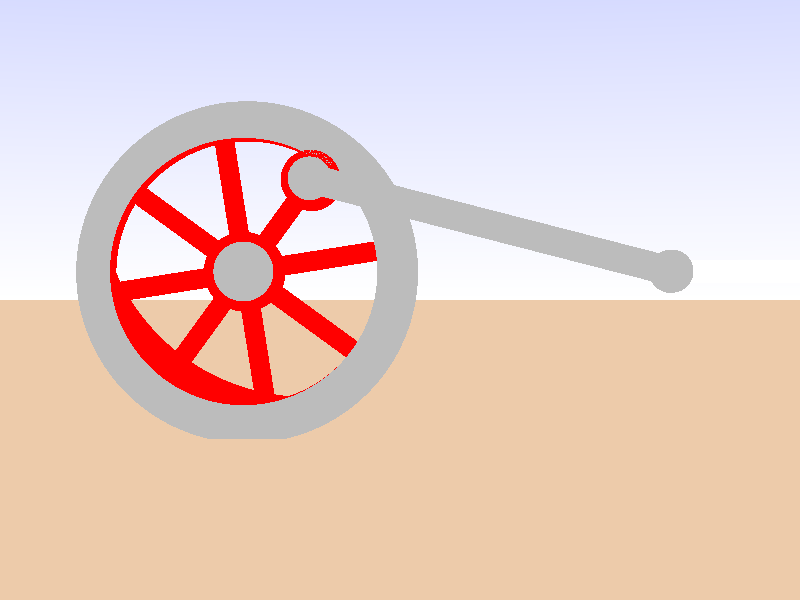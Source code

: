 // POV-Ray 3.6/3.7 Scene File/ 3.7 Scene File "con_rod1.pov"
// created by Friedrich A. Lohmueller, 2003, update 2010/Jan-2011.
// Demonstrates an animated connecting rod.
//--------------------------------------------------------------------------
#version 3.6; // 3.7;
global_settings{ assumed_gamma 1.0 }
#default{ finish{ ambient 0.1 diffuse 0.9 conserve_energy}}
//--------------------------------------------------------------------------
#include "colors.inc"
#include "textures.inc"
#include "metals.inc"
//--------------------------------------------------------------------------
// camera ------------------------------------------------------------------
#declare Camera_0 = camera {/*ultra_wide_angle*/ angle 30
                            location  <0.0 , 0.5 ,-5.3>
                            right     x*image_width/image_height
                            look_at   <0.0 , 0.5 , 0.0>}
camera{Camera_0}
// sun ---------------------------------------------------------------------
light_source{< 500, 1000,-2500> color White}
// sky ---------------------------------------------------------------------
sky_sphere { pigment { gradient <0,1,0>
                       color_map { [0.00 rgb <1.0,1.0,1.0>]
                                   [0.30 rgb <0.0,0.1,1.0>]
                                   [0.70 rgb <0.0,0.1,1.0>]
                                   [1.00 rgb <1.0,1.0,1.0>]
                                 }
                       scale 2
                     } // end of pigment
           } //end of skysphere
// fog ---------------------------------------------------------------------
fog{fog_type   2
    distance   50
    color      White
    fog_offset 0.1
    fog_alt    2.0
    turbulence 0.8}
// ground ------------------------------------------------------------------
plane{ <0,1,0>, 0
       texture{ pigment {color rgb <0.85,0.6,0.4>}
              } // end of texture
     } // end of plane
//--------------------------------------------------------------------------
//---------------------------- objects in scene ----------------------------
//--------------------------------------------------------------------------

//------------------------------------------------------------------------
#declare D = 0.001;   // just a little bit
//------------------------------------------------------------------------

// --------------------------------------------------------------- textures
#declare Wheel_Metal =
        texture{ pigment{color rgb<1,1,1>*0.5 }
                 finish { phong 1 reflection 0.2}}
#declare Wheel_Metal_2 =
        texture{Polished_Chrome pigment{quick_color White}
                finish { phong 1}}
#declare Wheel_Texture =
        texture{ pigment{color Red }
                 finish { phong 1}}
//-------------------------------------------------------------------


//-------------------------------------------------------------- dimensions
#declare Wheel_angle = 360*(clock+0.15);// angle of rotation -  Drehwinkel des Rades

#declare Wheel_Radius    = 0.550; // wheel radius     - Radradius
#declare Wheel_HalfWidth = 0.050; // half Wheel_width - halbe Radbreite
#declare Flange_Overhang = 0.065; // flange overhang  - Spurkanz Ueberhang
#declare Flange_Width    = 0.020; // flange width     - Spurkanz Weite

#declare Wheel_Ring   = 0.080;
#declare Hub_Radius   = 0.140; // Hub          - Radnabe
#declare Spoke_Radius = 0.035; // Spoke radius - Speichenradius



//------------------------------------------------------------------- Wheel
#declare Wheel =
union{
 difference{
 union{
        cone{ <0,0,Wheel_HalfWidth>, Wheel_Radius,
              <0,0,Wheel_HalfWidth+ Flange_Width >, Wheel_Radius+Flange_Overhang}
        cylinder{ <0,0,-Wheel_HalfWidth>,<0,0,Wheel_HalfWidth>,Wheel_Radius }
        texture{ Wheel_Metal }
      }// end of inner union

 cylinder{ <0,0,-Wheel_Radius-D>,<0,0,Wheel_Radius+Flange_Width+D>,  Wheel_Radius-Wheel_Ring
           texture{ Wheel_Texture } }
 } // end of difference

 cylinder{ <0,0,-Wheel_HalfWidth>,<0,0,Wheel_HalfWidth>,Hub_Radius   // kernel
          texture{ Wheel_Texture } }

 cylinder{ <0,0,-Wheel_HalfWidth-0.01>,<0,0,Wheel_HalfWidth+0.01>,Hub_Radius*0.75  // kernel
          texture{ Wheel_Metal } }
 cylinder{ <0,0,-Wheel_HalfWidth-0.02>,<0,0,Wheel_HalfWidth+0.02>,Hub_Radius*0.5   // kernel
          texture{ Wheel_Metal } }

 #local Nr = 0;     // start
 #local EndNr = 8; // end
 #while (Nr< EndNr)
   cylinder {<-Wheel_Radius+D,0,0>,<Wheel_Radius-D,0,0>,Spoke_Radius
             texture{ Wheel_Texture }
             rotate<0,0,Nr * 360/EndNr>}
 #declare Nr = Nr + 1;    // next Nr
 #end // ---------------  end of loop

} // end of union ------------------


//-------------------------------------------------------------------  connecting rod

#declare Connecting_radius = 0.4;//Connecting_radius-  Pleuelansatzradius = Radius, an dem die Connecting_Rod ansetzt
#declare Connecting_Rod_Len = 1.3;
#declare Connecting_x =  Connecting_radius * cos(radians(Wheel_angle));
#declare Connecting_y =  Connecting_radius * sin(radians(Wheel_angle));
#declare Connecting_Rod_y = Connecting_y;
#declare Connecting_Rod_x = sqrt(Connecting_Rod_Len*Connecting_Rod_Len-Connecting_Rod_y*Connecting_Rod_y);
#declare Connecting_Rod_Angle = degrees(atan2(Connecting_Rod_y,Connecting_Rod_x));

//----------------------------------------------------------------------------------------
#declare Connecting_Rod_Link = // reicht nur in -z-Bereich       //  Verbindungsgelenk zur Pleuelstange
union{
 cylinder {<0,0,-0.03>,<0,0,0.00>,0.075  }
 cylinder {<0,0,-0.05>,<0,0,0.04>,0.042  texture{Wheel_Metal}}
}//---------------------------------------------------------------------------------------
#declare Connecting_Rod =    // reicht nur in -z-Bereich            // Connecting_Rod - Pleuelstange
union{
  difference{
    box {<0,-1,-1>,< 1,1,0> scale <Connecting_Rod_Len,0.05,0.025> texture{Wheel_Metal}}
    cylinder{<0,0,0>,<Connecting_Rod_Len,0,0>,0.03 scale<1,1,0.5> translate<0,0,-0.025> texture{Wheel_Metal}}
    }// end of difference
  object{Connecting_Rod_Link texture{Wheel_Metal}}
  object{Connecting_Rod_Link translate<Connecting_Rod_Len,0,0> texture{Wheel_Metal}}

}//---------------------------------------------------------------------------------------
#declare KolbenStange =                                        // Kolben Stange
union{
  cylinder {<0,0,0>,<1,0,0>,0.04  texture{Wheel_Metal_2}}
  object{Connecting_Rod_Link scale<1,1,-1> texture{Wheel_Metal_2}}
}//---------------------------------------------------------------------------------------

//---------------------------------------------------------------------------------------  all together

union{
 union{ object{ Wheel  }
        cylinder{ <0,0,-Wheel_HalfWidth>,<0,0,Wheel_HalfWidth >,Hub_Radius*0.75
                  translate<Connecting_radius,0,0> texture{Wheel_Texture}}
        difference{ cylinder{ <0,0,-Spoke_Radius>,<0,0,Spoke_Radius>,Wheel_Radius-Wheel_Ring texture{Wheel_Texture}}
                    cylinder{ <0,0,-Spoke_Radius-D>,<0,0,Spoke_Radius+D >,Wheel_Radius*1.35
                              translate<Wheel_Radius*2/3,0,0> texture{Wheel_Texture}}
                   }// end of difference
        rotate<0,0,           Wheel_angle> }
 object{ Connecting_Rod rotate<0,0,-Connecting_Rod_Angle> translate<Connecting_x                 ,Connecting_y,-0.085>}
 object{ KolbenStange   rotate<0,0,0>                     translate<Connecting_x+Connecting_Rod_x,0           ,-0.075>}


rotate<0,0,0>
translate<-0.55,0.6,0>}
//---------------------------------------------------------------------------------------- end